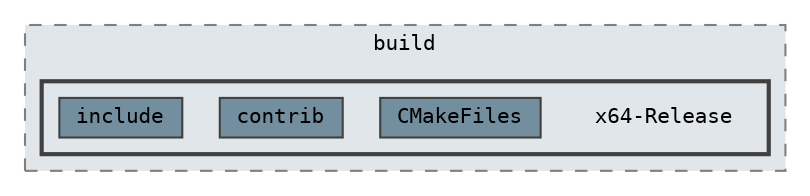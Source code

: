 digraph "C:/Users/s239074/Documents/ogl_renderer/thirdparty/assimp/out/build/x64-Release"
{
 // LATEX_PDF_SIZE
  bgcolor="transparent";
  edge [fontname=Terminal,fontsize=10,labelfontname=Helvetica,labelfontsize=10];
  node [fontname=Terminal,fontsize=10,shape=box,height=0.2,width=0.4];
  compound=true
  subgraph clusterdir_bd6037ecf66be26acad4f1313dbbba4d {
    graph [ bgcolor="#e0e6e9", pencolor="grey50", label="build", fontname=Terminal,fontsize=10 style="filled,dashed", URL="dir_bd6037ecf66be26acad4f1313dbbba4d.html",tooltip=""]
  subgraph clusterdir_5503ff1c1cf8db83b81671349b4c9d51 {
    graph [ bgcolor="#e0e6e9", pencolor="grey25", label="", fontname=Terminal,fontsize=10 style="filled,bold", URL="dir_5503ff1c1cf8db83b81671349b4c9d51.html",tooltip=""]
    dir_5503ff1c1cf8db83b81671349b4c9d51 [shape=plaintext, label="x64-Release"];
  dir_3af4990c03240c9f8fe2a15e8cdfa8a9 [label="CMakeFiles", fillcolor="#738e9e", color="grey25", style="filled", URL="dir_3af4990c03240c9f8fe2a15e8cdfa8a9.html",tooltip=""];
  dir_c0cc398b5efe800ab1b4bb1ea4b38aab [label="contrib", fillcolor="#738e9e", color="grey25", style="filled", URL="dir_c0cc398b5efe800ab1b4bb1ea4b38aab.html",tooltip=""];
  dir_144a42b41766749883ff169fe750f267 [label="include", fillcolor="#738e9e", color="grey25", style="filled", URL="dir_144a42b41766749883ff169fe750f267.html",tooltip=""];
  }
  }
}

